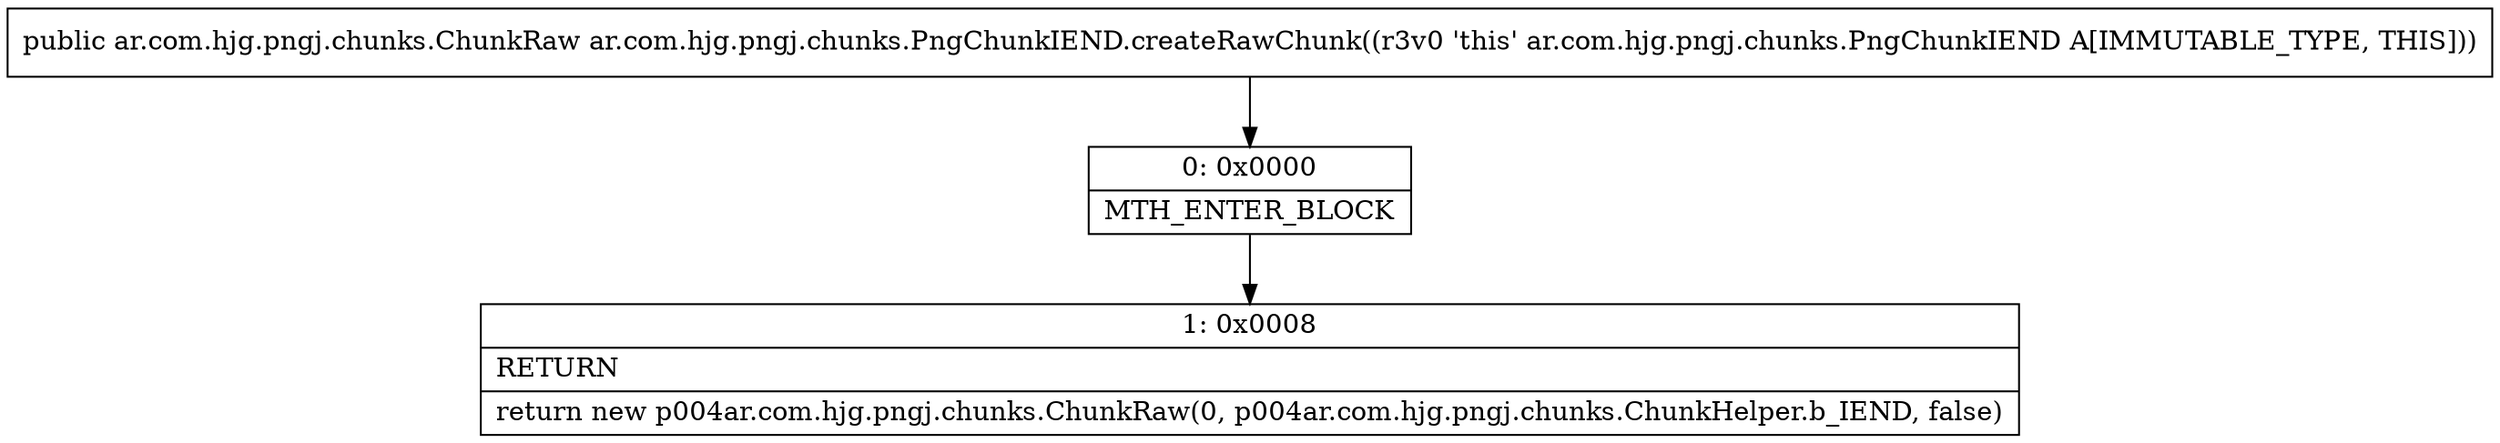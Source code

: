 digraph "CFG forar.com.hjg.pngj.chunks.PngChunkIEND.createRawChunk()Lar\/com\/hjg\/pngj\/chunks\/ChunkRaw;" {
Node_0 [shape=record,label="{0\:\ 0x0000|MTH_ENTER_BLOCK\l}"];
Node_1 [shape=record,label="{1\:\ 0x0008|RETURN\l|return new p004ar.com.hjg.pngj.chunks.ChunkRaw(0, p004ar.com.hjg.pngj.chunks.ChunkHelper.b_IEND, false)\l}"];
MethodNode[shape=record,label="{public ar.com.hjg.pngj.chunks.ChunkRaw ar.com.hjg.pngj.chunks.PngChunkIEND.createRawChunk((r3v0 'this' ar.com.hjg.pngj.chunks.PngChunkIEND A[IMMUTABLE_TYPE, THIS])) }"];
MethodNode -> Node_0;
Node_0 -> Node_1;
}

